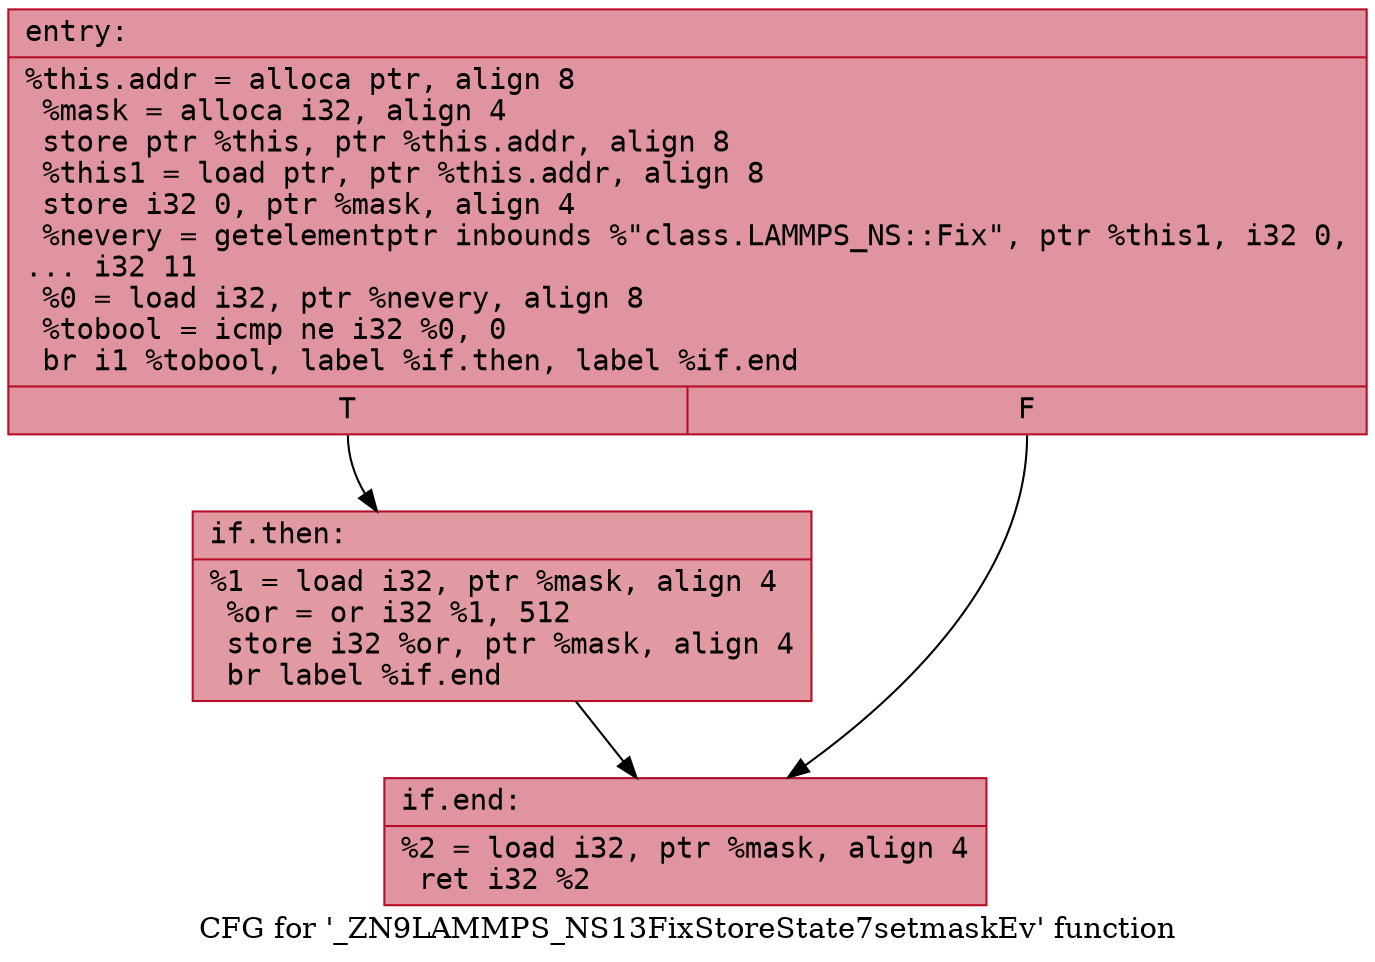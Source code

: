 digraph "CFG for '_ZN9LAMMPS_NS13FixStoreState7setmaskEv' function" {
	label="CFG for '_ZN9LAMMPS_NS13FixStoreState7setmaskEv' function";

	Node0x55b564a408e0 [shape=record,color="#b70d28ff", style=filled, fillcolor="#b70d2870" fontname="Courier",label="{entry:\l|  %this.addr = alloca ptr, align 8\l  %mask = alloca i32, align 4\l  store ptr %this, ptr %this.addr, align 8\l  %this1 = load ptr, ptr %this.addr, align 8\l  store i32 0, ptr %mask, align 4\l  %nevery = getelementptr inbounds %\"class.LAMMPS_NS::Fix\", ptr %this1, i32 0,\l... i32 11\l  %0 = load i32, ptr %nevery, align 8\l  %tobool = icmp ne i32 %0, 0\l  br i1 %tobool, label %if.then, label %if.end\l|{<s0>T|<s1>F}}"];
	Node0x55b564a408e0:s0 -> Node0x55b564a40d20[tooltip="entry -> if.then\nProbability 62.50%" ];
	Node0x55b564a408e0:s1 -> Node0x55b564a40d90[tooltip="entry -> if.end\nProbability 37.50%" ];
	Node0x55b564a40d20 [shape=record,color="#b70d28ff", style=filled, fillcolor="#bb1b2c70" fontname="Courier",label="{if.then:\l|  %1 = load i32, ptr %mask, align 4\l  %or = or i32 %1, 512\l  store i32 %or, ptr %mask, align 4\l  br label %if.end\l}"];
	Node0x55b564a40d20 -> Node0x55b564a40d90[tooltip="if.then -> if.end\nProbability 100.00%" ];
	Node0x55b564a40d90 [shape=record,color="#b70d28ff", style=filled, fillcolor="#b70d2870" fontname="Courier",label="{if.end:\l|  %2 = load i32, ptr %mask, align 4\l  ret i32 %2\l}"];
}
